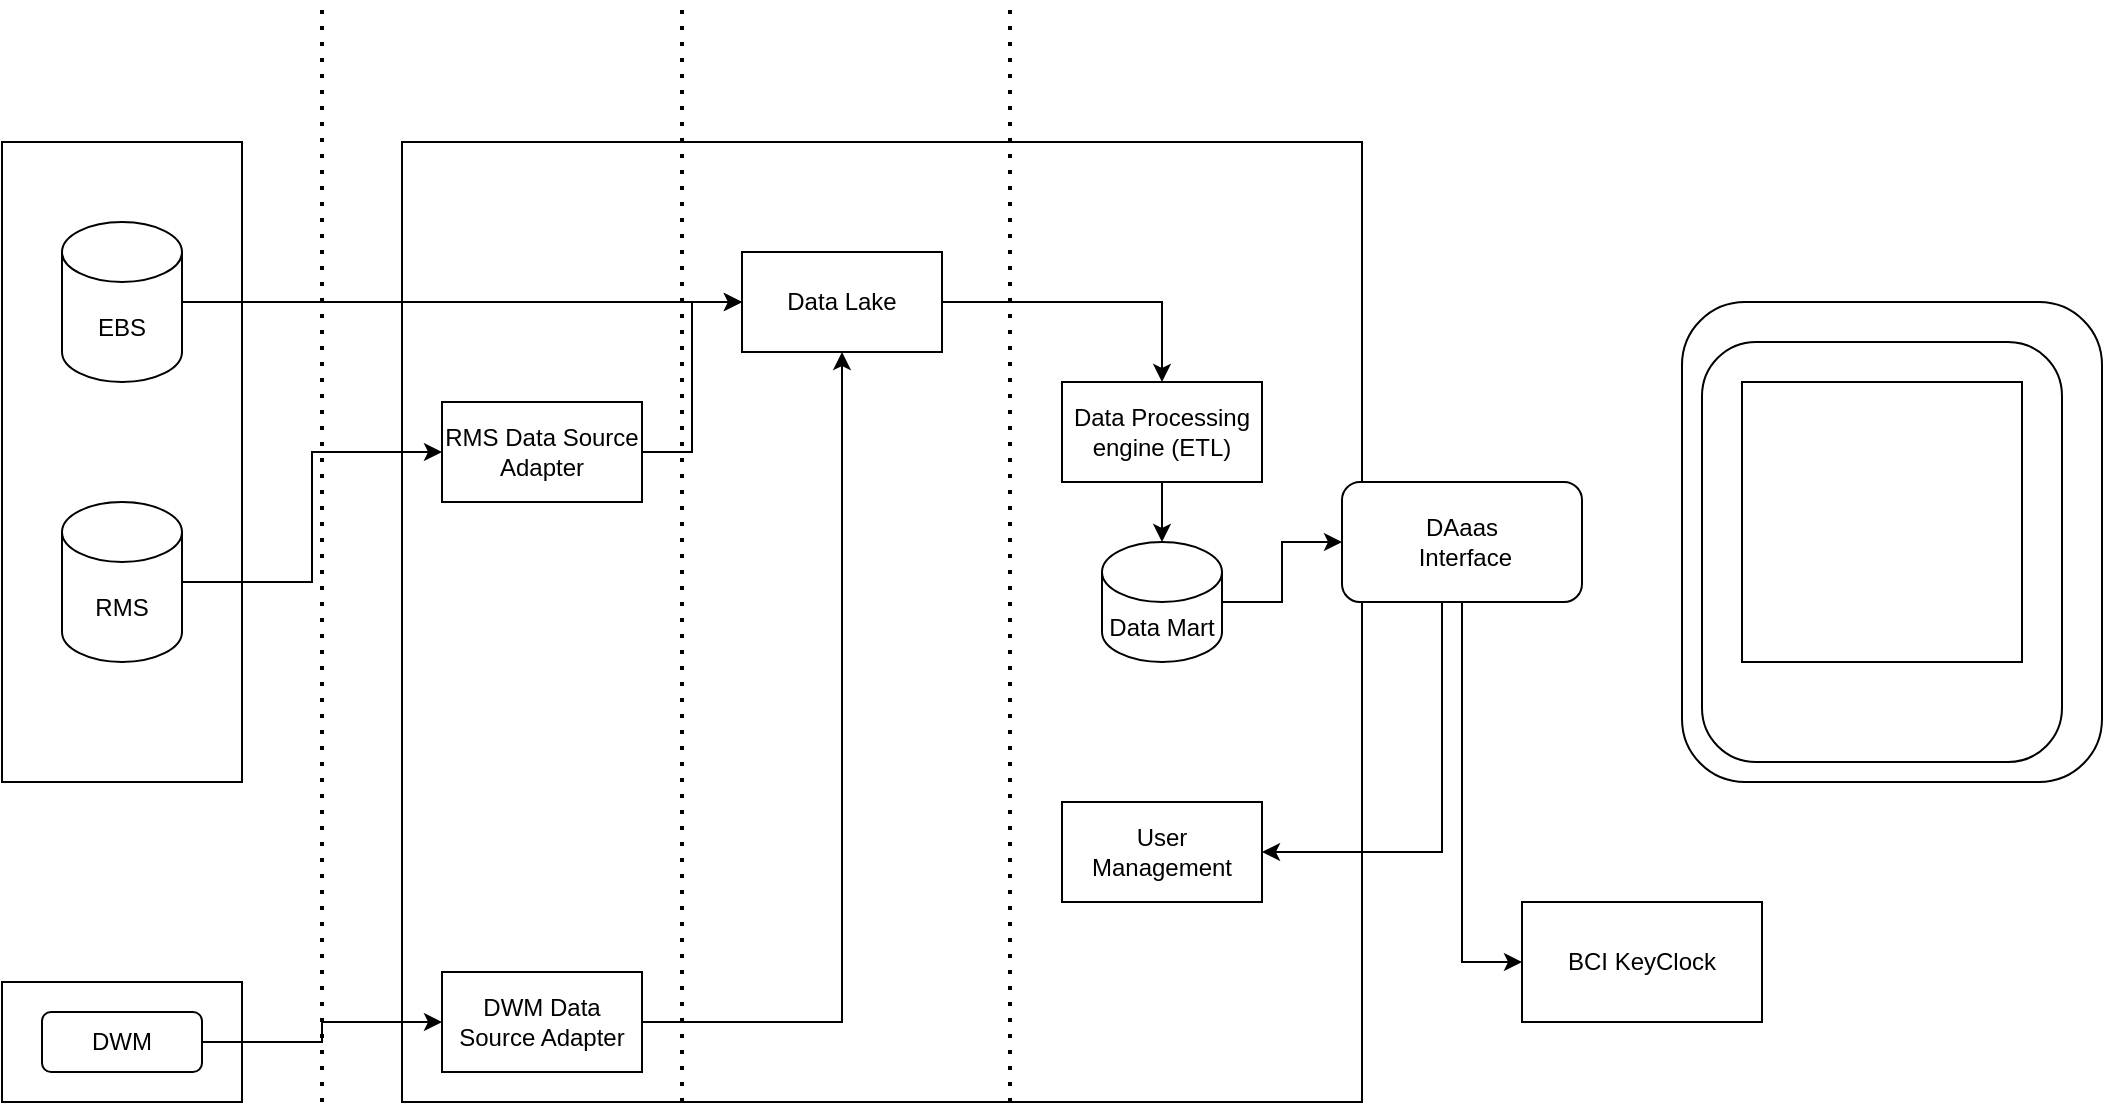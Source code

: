 <mxfile version="22.1.7" type="github">
  <diagram name="Page-1" id="FIEWSwXzCEZSGsIRjYD_">
    <mxGraphModel dx="1674" dy="746" grid="1" gridSize="10" guides="1" tooltips="1" connect="1" arrows="1" fold="1" page="1" pageScale="1" pageWidth="1169" pageHeight="827" math="0" shadow="0">
      <root>
        <mxCell id="0" />
        <mxCell id="1" parent="0" />
        <mxCell id="B5_etHLyTeucPjupkv1W-7" value="" style="whiteSpace=wrap;html=1;aspect=fixed;" vertex="1" parent="1">
          <mxGeometry x="280" y="80" width="480" height="480" as="geometry" />
        </mxCell>
        <mxCell id="B5_etHLyTeucPjupkv1W-2" value="" style="rounded=0;whiteSpace=wrap;html=1;" vertex="1" parent="1">
          <mxGeometry x="80" y="80" width="120" height="320" as="geometry" />
        </mxCell>
        <mxCell id="B5_etHLyTeucPjupkv1W-3" value="" style="rounded=0;whiteSpace=wrap;html=1;" vertex="1" parent="1">
          <mxGeometry x="80" y="500" width="120" height="60" as="geometry" />
        </mxCell>
        <mxCell id="B5_etHLyTeucPjupkv1W-26" style="edgeStyle=orthogonalEdgeStyle;rounded=0;orthogonalLoop=1;jettySize=auto;html=1;exitX=1;exitY=0.5;exitDx=0;exitDy=0;entryX=0;entryY=0.5;entryDx=0;entryDy=0;" edge="1" parent="1" source="B5_etHLyTeucPjupkv1W-4" target="B5_etHLyTeucPjupkv1W-14">
          <mxGeometry relative="1" as="geometry" />
        </mxCell>
        <mxCell id="B5_etHLyTeucPjupkv1W-4" value="DWM" style="rounded=1;whiteSpace=wrap;html=1;" vertex="1" parent="1">
          <mxGeometry x="100" y="515" width="80" height="30" as="geometry" />
        </mxCell>
        <mxCell id="B5_etHLyTeucPjupkv1W-24" style="edgeStyle=orthogonalEdgeStyle;rounded=0;orthogonalLoop=1;jettySize=auto;html=1;entryX=0;entryY=0.5;entryDx=0;entryDy=0;" edge="1" parent="1" source="B5_etHLyTeucPjupkv1W-5" target="B5_etHLyTeucPjupkv1W-15">
          <mxGeometry relative="1" as="geometry" />
        </mxCell>
        <mxCell id="B5_etHLyTeucPjupkv1W-5" value="EBS" style="shape=cylinder3;whiteSpace=wrap;html=1;boundedLbl=1;backgroundOutline=1;size=15;" vertex="1" parent="1">
          <mxGeometry x="110" y="120" width="60" height="80" as="geometry" />
        </mxCell>
        <mxCell id="B5_etHLyTeucPjupkv1W-25" style="edgeStyle=orthogonalEdgeStyle;rounded=0;orthogonalLoop=1;jettySize=auto;html=1;entryX=0;entryY=0.5;entryDx=0;entryDy=0;" edge="1" parent="1" source="B5_etHLyTeucPjupkv1W-6" target="B5_etHLyTeucPjupkv1W-13">
          <mxGeometry relative="1" as="geometry" />
        </mxCell>
        <mxCell id="B5_etHLyTeucPjupkv1W-6" value="RMS" style="shape=cylinder3;whiteSpace=wrap;html=1;boundedLbl=1;backgroundOutline=1;size=15;" vertex="1" parent="1">
          <mxGeometry x="110" y="260" width="60" height="80" as="geometry" />
        </mxCell>
        <mxCell id="B5_etHLyTeucPjupkv1W-9" value="" style="endArrow=none;dashed=1;html=1;dashPattern=1 3;strokeWidth=2;rounded=0;" edge="1" parent="1">
          <mxGeometry width="50" height="50" relative="1" as="geometry">
            <mxPoint x="240" y="560" as="sourcePoint" />
            <mxPoint x="240" y="10" as="targetPoint" />
          </mxGeometry>
        </mxCell>
        <mxCell id="B5_etHLyTeucPjupkv1W-10" value="" style="endArrow=none;dashed=1;html=1;dashPattern=1 3;strokeWidth=2;rounded=0;" edge="1" parent="1">
          <mxGeometry width="50" height="50" relative="1" as="geometry">
            <mxPoint x="420" y="560" as="sourcePoint" />
            <mxPoint x="420" y="10" as="targetPoint" />
          </mxGeometry>
        </mxCell>
        <mxCell id="B5_etHLyTeucPjupkv1W-11" value="" style="endArrow=none;dashed=1;html=1;dashPattern=1 3;strokeWidth=2;rounded=0;" edge="1" parent="1">
          <mxGeometry width="50" height="50" relative="1" as="geometry">
            <mxPoint x="584" y="560" as="sourcePoint" />
            <mxPoint x="584" y="10" as="targetPoint" />
          </mxGeometry>
        </mxCell>
        <mxCell id="B5_etHLyTeucPjupkv1W-27" style="edgeStyle=orthogonalEdgeStyle;rounded=0;orthogonalLoop=1;jettySize=auto;html=1;entryX=0;entryY=0.5;entryDx=0;entryDy=0;" edge="1" parent="1" source="B5_etHLyTeucPjupkv1W-13" target="B5_etHLyTeucPjupkv1W-15">
          <mxGeometry relative="1" as="geometry" />
        </mxCell>
        <mxCell id="B5_etHLyTeucPjupkv1W-13" value="RMS Data Source Adapter" style="rounded=0;whiteSpace=wrap;html=1;" vertex="1" parent="1">
          <mxGeometry x="300" y="210" width="100" height="50" as="geometry" />
        </mxCell>
        <mxCell id="B5_etHLyTeucPjupkv1W-28" style="edgeStyle=orthogonalEdgeStyle;rounded=0;orthogonalLoop=1;jettySize=auto;html=1;entryX=0.5;entryY=1;entryDx=0;entryDy=0;" edge="1" parent="1" source="B5_etHLyTeucPjupkv1W-14" target="B5_etHLyTeucPjupkv1W-15">
          <mxGeometry relative="1" as="geometry" />
        </mxCell>
        <mxCell id="B5_etHLyTeucPjupkv1W-14" value="DWM Data Source Adapter" style="rounded=0;whiteSpace=wrap;html=1;" vertex="1" parent="1">
          <mxGeometry x="300" y="495" width="100" height="50" as="geometry" />
        </mxCell>
        <mxCell id="B5_etHLyTeucPjupkv1W-29" style="edgeStyle=orthogonalEdgeStyle;rounded=0;orthogonalLoop=1;jettySize=auto;html=1;" edge="1" parent="1" source="B5_etHLyTeucPjupkv1W-15" target="B5_etHLyTeucPjupkv1W-16">
          <mxGeometry relative="1" as="geometry" />
        </mxCell>
        <mxCell id="B5_etHLyTeucPjupkv1W-15" value="Data Lake" style="rounded=0;whiteSpace=wrap;html=1;" vertex="1" parent="1">
          <mxGeometry x="450" y="135" width="100" height="50" as="geometry" />
        </mxCell>
        <mxCell id="B5_etHLyTeucPjupkv1W-32" value="" style="edgeStyle=orthogonalEdgeStyle;rounded=0;orthogonalLoop=1;jettySize=auto;html=1;" edge="1" parent="1" source="B5_etHLyTeucPjupkv1W-16" target="B5_etHLyTeucPjupkv1W-17">
          <mxGeometry relative="1" as="geometry" />
        </mxCell>
        <mxCell id="B5_etHLyTeucPjupkv1W-16" value="Data Processing engine (ETL)" style="rounded=0;whiteSpace=wrap;html=1;" vertex="1" parent="1">
          <mxGeometry x="610" y="200" width="100" height="50" as="geometry" />
        </mxCell>
        <mxCell id="B5_etHLyTeucPjupkv1W-33" style="edgeStyle=orthogonalEdgeStyle;rounded=0;orthogonalLoop=1;jettySize=auto;html=1;entryX=0;entryY=0.5;entryDx=0;entryDy=0;" edge="1" parent="1" source="B5_etHLyTeucPjupkv1W-17" target="B5_etHLyTeucPjupkv1W-19">
          <mxGeometry relative="1" as="geometry" />
        </mxCell>
        <mxCell id="B5_etHLyTeucPjupkv1W-17" value="Data Mart" style="shape=cylinder3;whiteSpace=wrap;html=1;boundedLbl=1;backgroundOutline=1;size=15;" vertex="1" parent="1">
          <mxGeometry x="630" y="280" width="60" height="60" as="geometry" />
        </mxCell>
        <mxCell id="B5_etHLyTeucPjupkv1W-18" value="User Management" style="rounded=0;whiteSpace=wrap;html=1;" vertex="1" parent="1">
          <mxGeometry x="610" y="410" width="100" height="50" as="geometry" />
        </mxCell>
        <mxCell id="B5_etHLyTeucPjupkv1W-35" style="edgeStyle=orthogonalEdgeStyle;rounded=0;orthogonalLoop=1;jettySize=auto;html=1;entryX=1;entryY=0.5;entryDx=0;entryDy=0;" edge="1" parent="1" source="B5_etHLyTeucPjupkv1W-19" target="B5_etHLyTeucPjupkv1W-18">
          <mxGeometry relative="1" as="geometry">
            <Array as="points">
              <mxPoint x="800" y="435" />
            </Array>
          </mxGeometry>
        </mxCell>
        <mxCell id="B5_etHLyTeucPjupkv1W-36" style="edgeStyle=orthogonalEdgeStyle;rounded=0;orthogonalLoop=1;jettySize=auto;html=1;entryX=0;entryY=0.5;entryDx=0;entryDy=0;" edge="1" parent="1" source="B5_etHLyTeucPjupkv1W-19" target="B5_etHLyTeucPjupkv1W-20">
          <mxGeometry relative="1" as="geometry" />
        </mxCell>
        <mxCell id="B5_etHLyTeucPjupkv1W-19" value="DAaas&lt;br&gt;&amp;nbsp;Interface" style="rounded=1;whiteSpace=wrap;html=1;" vertex="1" parent="1">
          <mxGeometry x="750" y="250" width="120" height="60" as="geometry" />
        </mxCell>
        <mxCell id="B5_etHLyTeucPjupkv1W-20" value="BCI KeyClock" style="rounded=0;whiteSpace=wrap;html=1;" vertex="1" parent="1">
          <mxGeometry x="840" y="460" width="120" height="60" as="geometry" />
        </mxCell>
        <mxCell id="B5_etHLyTeucPjupkv1W-21" value="" style="rounded=1;whiteSpace=wrap;html=1;" vertex="1" parent="1">
          <mxGeometry x="920" y="160" width="210" height="240" as="geometry" />
        </mxCell>
        <mxCell id="B5_etHLyTeucPjupkv1W-22" value="" style="rounded=1;whiteSpace=wrap;html=1;" vertex="1" parent="1">
          <mxGeometry x="930" y="180" width="180" height="210" as="geometry" />
        </mxCell>
        <mxCell id="B5_etHLyTeucPjupkv1W-23" value="" style="whiteSpace=wrap;html=1;aspect=fixed;" vertex="1" parent="1">
          <mxGeometry x="950" y="200" width="140" height="140" as="geometry" />
        </mxCell>
      </root>
    </mxGraphModel>
  </diagram>
</mxfile>
